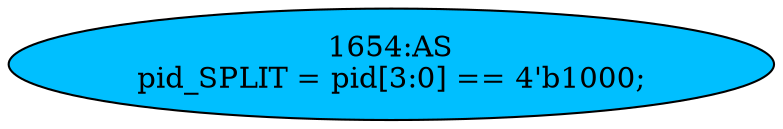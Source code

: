 strict digraph "" {
	node [label="\N"];
	"1654:AS"	 [ast="<pyverilog.vparser.ast.Assign object at 0x7f13b55d4b90>",
		def_var="['pid_SPLIT']",
		fillcolor=deepskyblue,
		label="1654:AS
pid_SPLIT = pid[3:0] == 4'b1000;",
		statements="[]",
		style=filled,
		typ=Assign,
		use_var="['pid']"];
}
